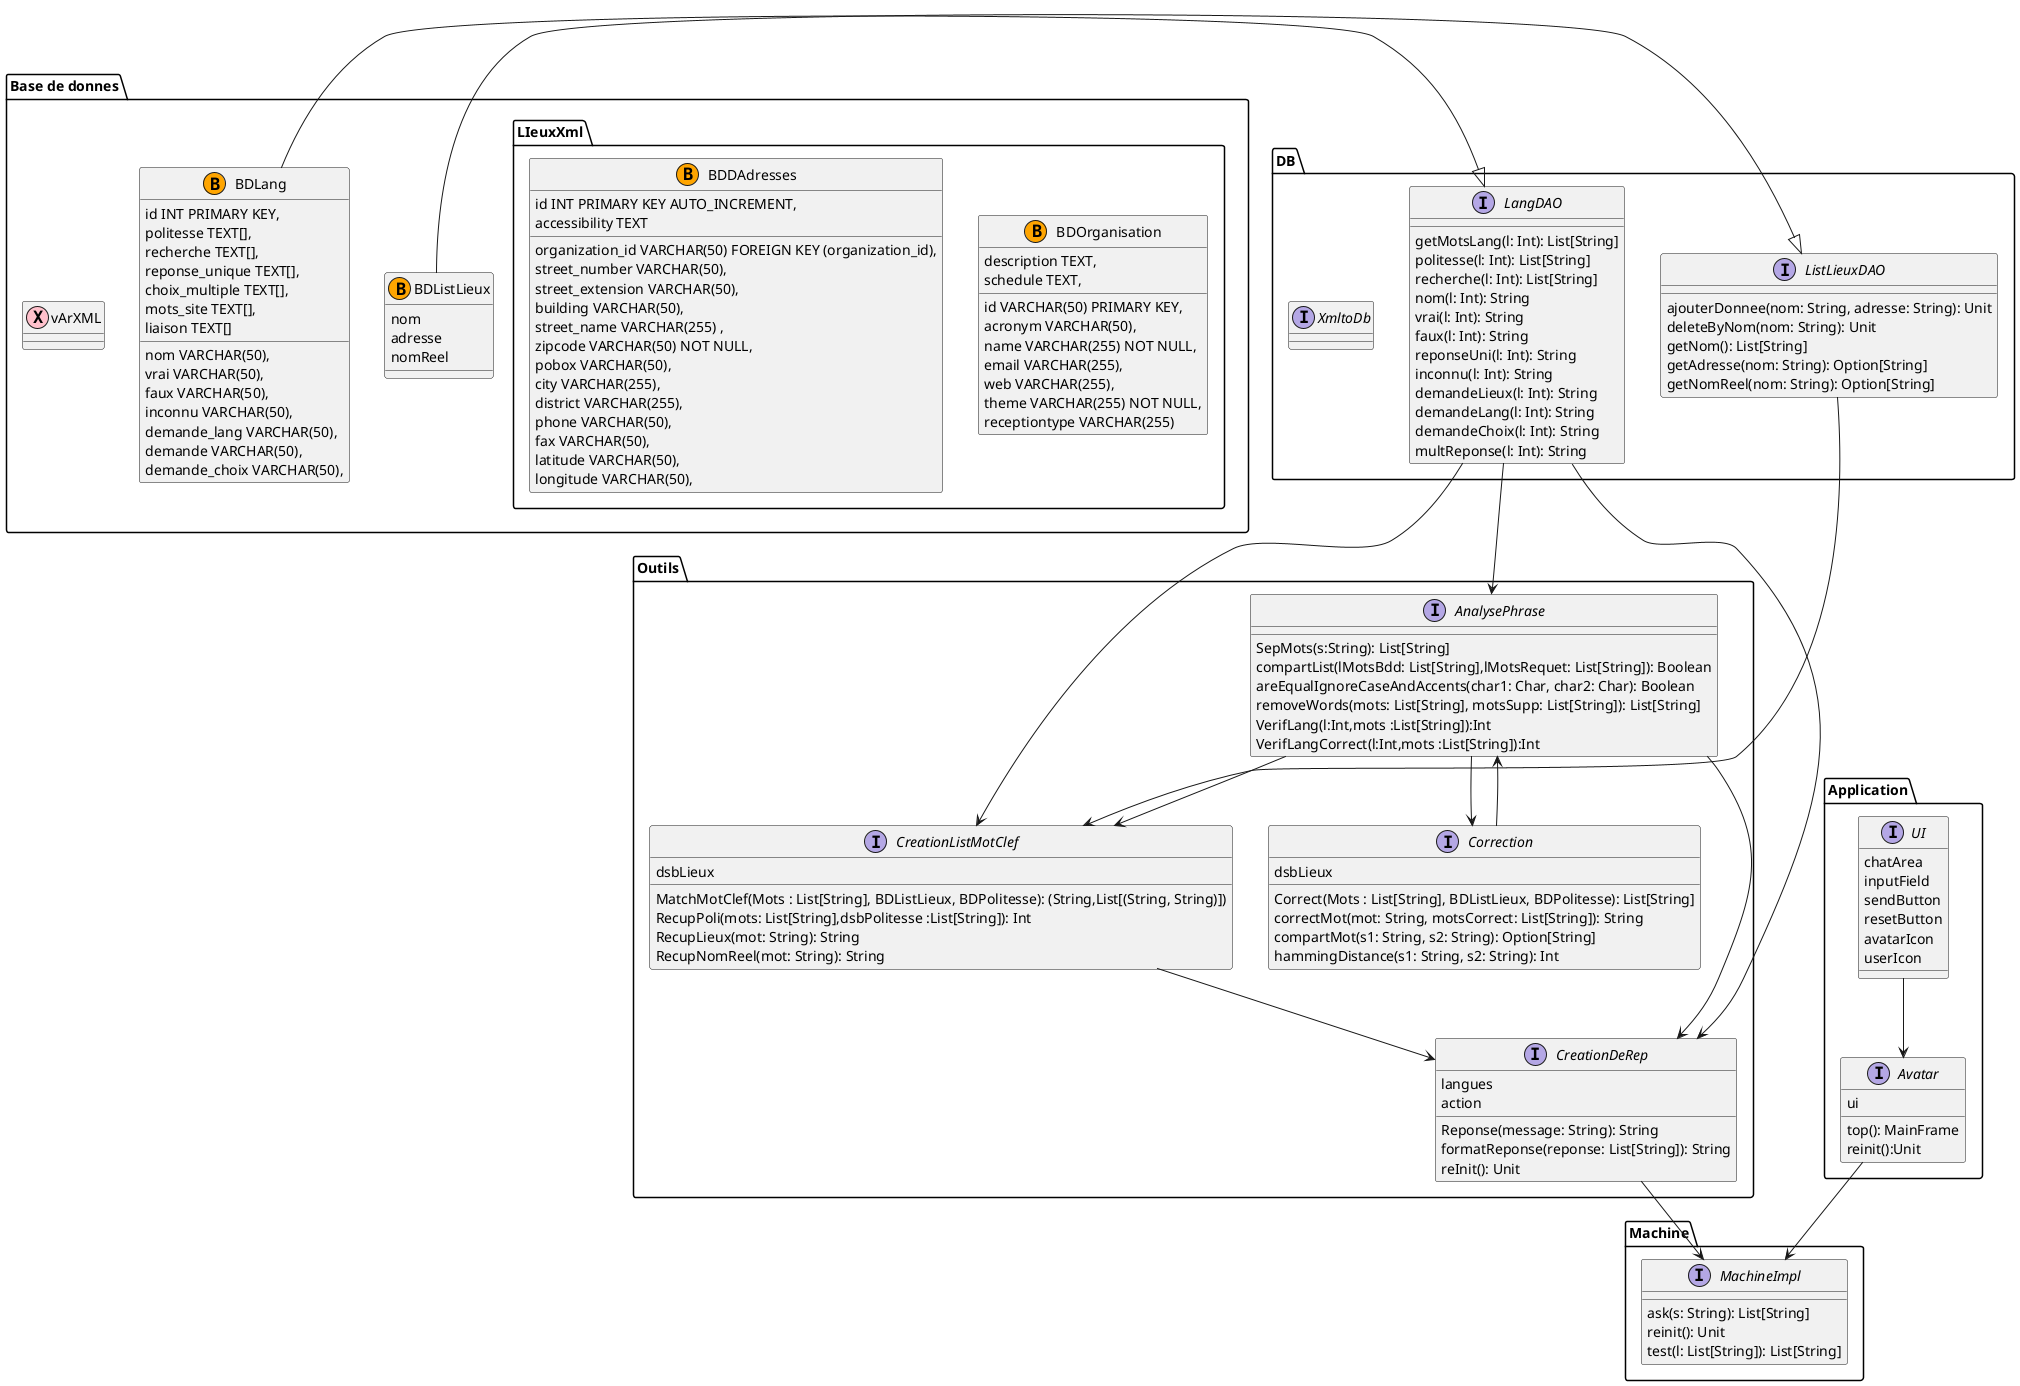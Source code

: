 
@startuml Avatar


package Application{
    interface Avatar {
        ui
        top(): MainFrame
        reinit():Unit
    }
    interface UI{
        chatArea
        inputField
        sendButton
        resetButton
        avatarIcon
        userIcon
    }
}


package DB {
    interface LangDAO{
        getMotsLang(l: Int): List[String]
        politesse(l: Int): List[String]
        recherche(l: Int): List[String]
        nom(l: Int): String
        vrai(l: Int): String
        faux(l: Int): String
        reponseUni(l: Int): String
        inconnu(l: Int): String
        demandeLieux(l: Int): String
        demandeLang(l: Int): String
        demandeChoix(l: Int): String
        multReponse(l: Int): String
    }
    interface ListLieuxDAO{
        ajouterDonnee(nom: String, adresse: String): Unit
        deleteByNom(nom: String): Unit
        getNom(): List[String]
        getAdresse(nom: String): Option[String]
        getNomReel(nom: String): Option[String]
    }
    interface XmltoDb
}


package Machine{
    interface MachineImpl{
        ask(s: String): List[String]
        reinit(): Unit
        test(l: List[String]): List[String]
    }
}


package Outils{
    interface CreationListMotClef{
        dsbLieux

        MatchMotClef(Mots : List[String], BDListLieux, BDPolitesse): (String,List[(String, String)])
        RecupPoli(mots: List[String],dsbPolitesse :List[String]): Int
        RecupLieux(mot: String): String
        RecupNomReel(mot: String): String
    }
    interface AnalysePhrase{


        SepMots(s:String): List[String]
        compartList(lMotsBdd: List[String],lMotsRequet: List[String]): Boolean 
        areEqualIgnoreCaseAndAccents(char1: Char, char2: Char): Boolean
        removeWords(mots: List[String], motsSupp: List[String]): List[String]
        VerifLang(l:Int,mots :List[String]):Int
        VerifLangCorrect(l:Int,mots :List[String]):Int
    }
    interface CreationDeRep{
        langues
        action
        Reponse(message: String): String
        formatReponse(reponse: List[String]): String
        reInit(): Unit
    }
    interface Correction{
        dsbLieux
        Correct(Mots : List[String], BDListLieux, BDPolitesse): List[String]
        correctMot(mot: String, motsCorrect: List[String]): String
        compartMot(s1: String, s2: String): Option[String]
        hammingDistance(s1: String, s2: String): Int
    }
}

package "Base de donnes"{
    class BDListLieux <<(B,Orange)>>{
        nom 
        adresse
        nomReel
    }
    package LIeuxXml{
        class BDOrganisation<<(B,Orange)>>{
            id VARCHAR(50) PRIMARY KEY,
            acronym VARCHAR(50),
            name VARCHAR(255) NOT NULL,
            description TEXT,
            email VARCHAR(255),
            web VARCHAR(255),
            schedule TEXT,
            theme VARCHAR(255) NOT NULL,
            receptiontype VARCHAR(255)
        }
        class BDDAdresses<<(B,Orange)>>{
            id INT PRIMARY KEY AUTO_INCREMENT,
            organization_id VARCHAR(50) FOREIGN KEY (organization_id),
            street_number VARCHAR(50),
            street_extension VARCHAR(50),
            building VARCHAR(50),
            street_name VARCHAR(255) ,
            zipcode VARCHAR(50) NOT NULL,
            pobox VARCHAR(50),
            city VARCHAR(255),
            district VARCHAR(255),
            phone VARCHAR(50),
            fax VARCHAR(50),
            latitude VARCHAR(50),
            longitude VARCHAR(50),
            accessibility TEXT
        }
    }
    class BDLang <<(B,Orange)>>{
        id INT PRIMARY KEY,
        nom VARCHAR(50),
        politesse TEXT[],
        recherche TEXT[],
        vrai VARCHAR(50),
        faux VARCHAR(50),
        reponse_unique TEXT[],
        inconnu VARCHAR(50),
        demande_lang VARCHAR(50),
        demande VARCHAR(50),
        choix_multiple TEXT[],
        demande_choix VARCHAR(50),
        mots_site TEXT[],
        liaison TEXT[]

    }
    class vArXML<<(X , Pink)>>
}

ListLieuxDAO --> CreationListMotClef
LangDAO --> CreationListMotClef
AnalysePhrase --> CreationListMotClef
LangDAO --> AnalysePhrase
Correction --> AnalysePhrase
AnalysePhrase --> Correction
LangDAO --> CreationDeRep
AnalysePhrase --> CreationDeRep
CreationListMotClef --> CreationDeRep
BDLang -|> LangDAO
BDListLieux-|> ListLieuxDAO
Avatar --> MachineImpl
CreationDeRep --> MachineImpl
UI --> Avatar

@enduml